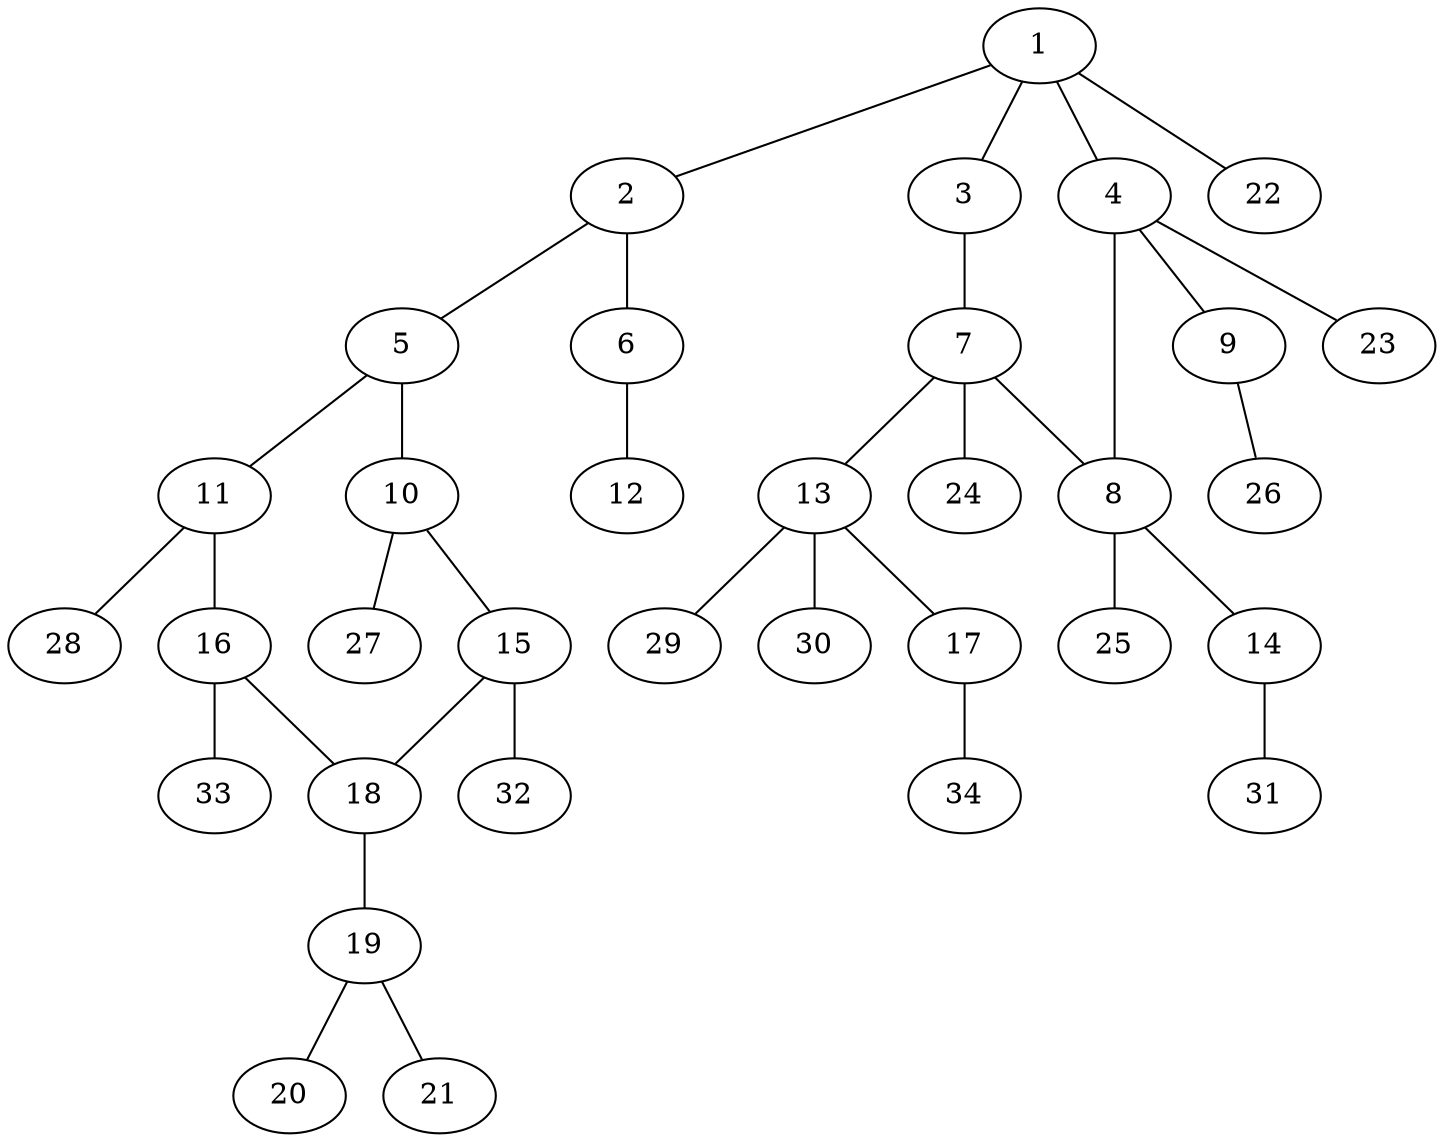 graph molecule_722 {
	1	 [chem=C];
	2	 [chem=N];
	1 -- 2	 [valence=1];
	3	 [chem=O];
	1 -- 3	 [valence=1];
	4	 [chem=C];
	1 -- 4	 [valence=1];
	22	 [chem=H];
	1 -- 22	 [valence=1];
	5	 [chem=C];
	2 -- 5	 [valence=1];
	6	 [chem=N];
	2 -- 6	 [valence=1];
	7	 [chem=C];
	3 -- 7	 [valence=1];
	8	 [chem=C];
	4 -- 8	 [valence=1];
	9	 [chem=O];
	4 -- 9	 [valence=1];
	23	 [chem=H];
	4 -- 23	 [valence=1];
	10	 [chem=C];
	5 -- 10	 [valence=2];
	11	 [chem=C];
	5 -- 11	 [valence=1];
	12	 [chem=O];
	6 -- 12	 [valence=2];
	7 -- 8	 [valence=1];
	13	 [chem=C];
	7 -- 13	 [valence=1];
	24	 [chem=H];
	7 -- 24	 [valence=1];
	14	 [chem=O];
	8 -- 14	 [valence=1];
	25	 [chem=H];
	8 -- 25	 [valence=1];
	26	 [chem=H];
	9 -- 26	 [valence=1];
	15	 [chem=C];
	10 -- 15	 [valence=1];
	27	 [chem=H];
	10 -- 27	 [valence=1];
	16	 [chem=C];
	11 -- 16	 [valence=2];
	28	 [chem=H];
	11 -- 28	 [valence=1];
	17	 [chem=O];
	13 -- 17	 [valence=1];
	29	 [chem=H];
	13 -- 29	 [valence=1];
	30	 [chem=H];
	13 -- 30	 [valence=1];
	31	 [chem=H];
	14 -- 31	 [valence=1];
	18	 [chem=C];
	15 -- 18	 [valence=2];
	32	 [chem=H];
	15 -- 32	 [valence=1];
	16 -- 18	 [valence=1];
	33	 [chem=H];
	16 -- 33	 [valence=1];
	34	 [chem=H];
	17 -- 34	 [valence=1];
	19	 [chem=N];
	18 -- 19	 [valence=1];
	20	 [chem=O];
	19 -- 20	 [valence=2];
	21	 [chem=O];
	19 -- 21	 [valence=1];
}
